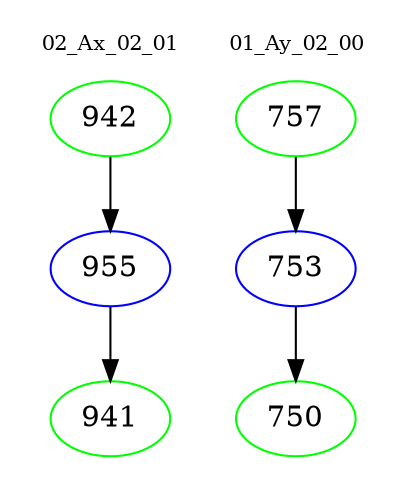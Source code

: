 digraph{
subgraph cluster_0 {
color = white
label = "02_Ax_02_01";
fontsize=10;
T0_942 [label="942", color="green"]
T0_942 -> T0_955 [color="black"]
T0_955 [label="955", color="blue"]
T0_955 -> T0_941 [color="black"]
T0_941 [label="941", color="green"]
}
subgraph cluster_1 {
color = white
label = "01_Ay_02_00";
fontsize=10;
T1_757 [label="757", color="green"]
T1_757 -> T1_753 [color="black"]
T1_753 [label="753", color="blue"]
T1_753 -> T1_750 [color="black"]
T1_750 [label="750", color="green"]
}
}
